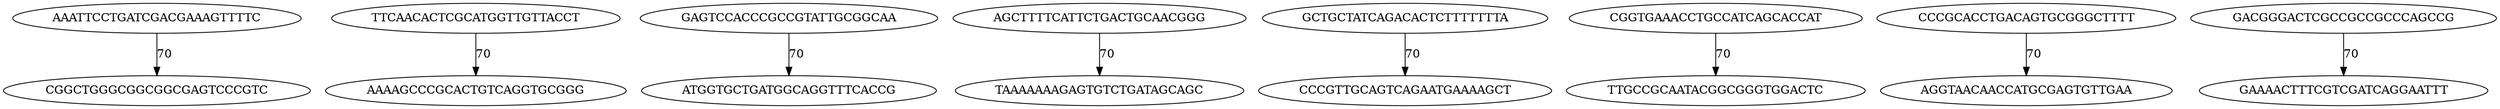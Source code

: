 digraph G {
	AAATTCCTGATCGACGAAAGTTTTC -> CGGCTGGGCGGCGGCGAGTCCCGTC [label="70"];
	TTCAACACTCGCATGGTTGTTACCT -> AAAAGCCCGCACTGTCAGGTGCGGG [label="70"];
	GAGTCCACCCGCCGTATTGCGGCAA -> ATGGTGCTGATGGCAGGTTTCACCG [label="70"];
	AGCTTTTCATTCTGACTGCAACGGG -> TAAAAAAAGAGTGTCTGATAGCAGC [label="70"];
	GCTGCTATCAGACACTCTTTTTTTA -> CCCGTTGCAGTCAGAATGAAAAGCT [label="70"];
	CGGTGAAACCTGCCATCAGCACCAT -> TTGCCGCAATACGGCGGGTGGACTC [label="70"];
	CCCGCACCTGACAGTGCGGGCTTTT -> AGGTAACAACCATGCGAGTGTTGAA [label="70"];
	GACGGGACTCGCCGCCGCCCAGCCG -> GAAAACTTTCGTCGATCAGGAATTT [label="70"];
}
